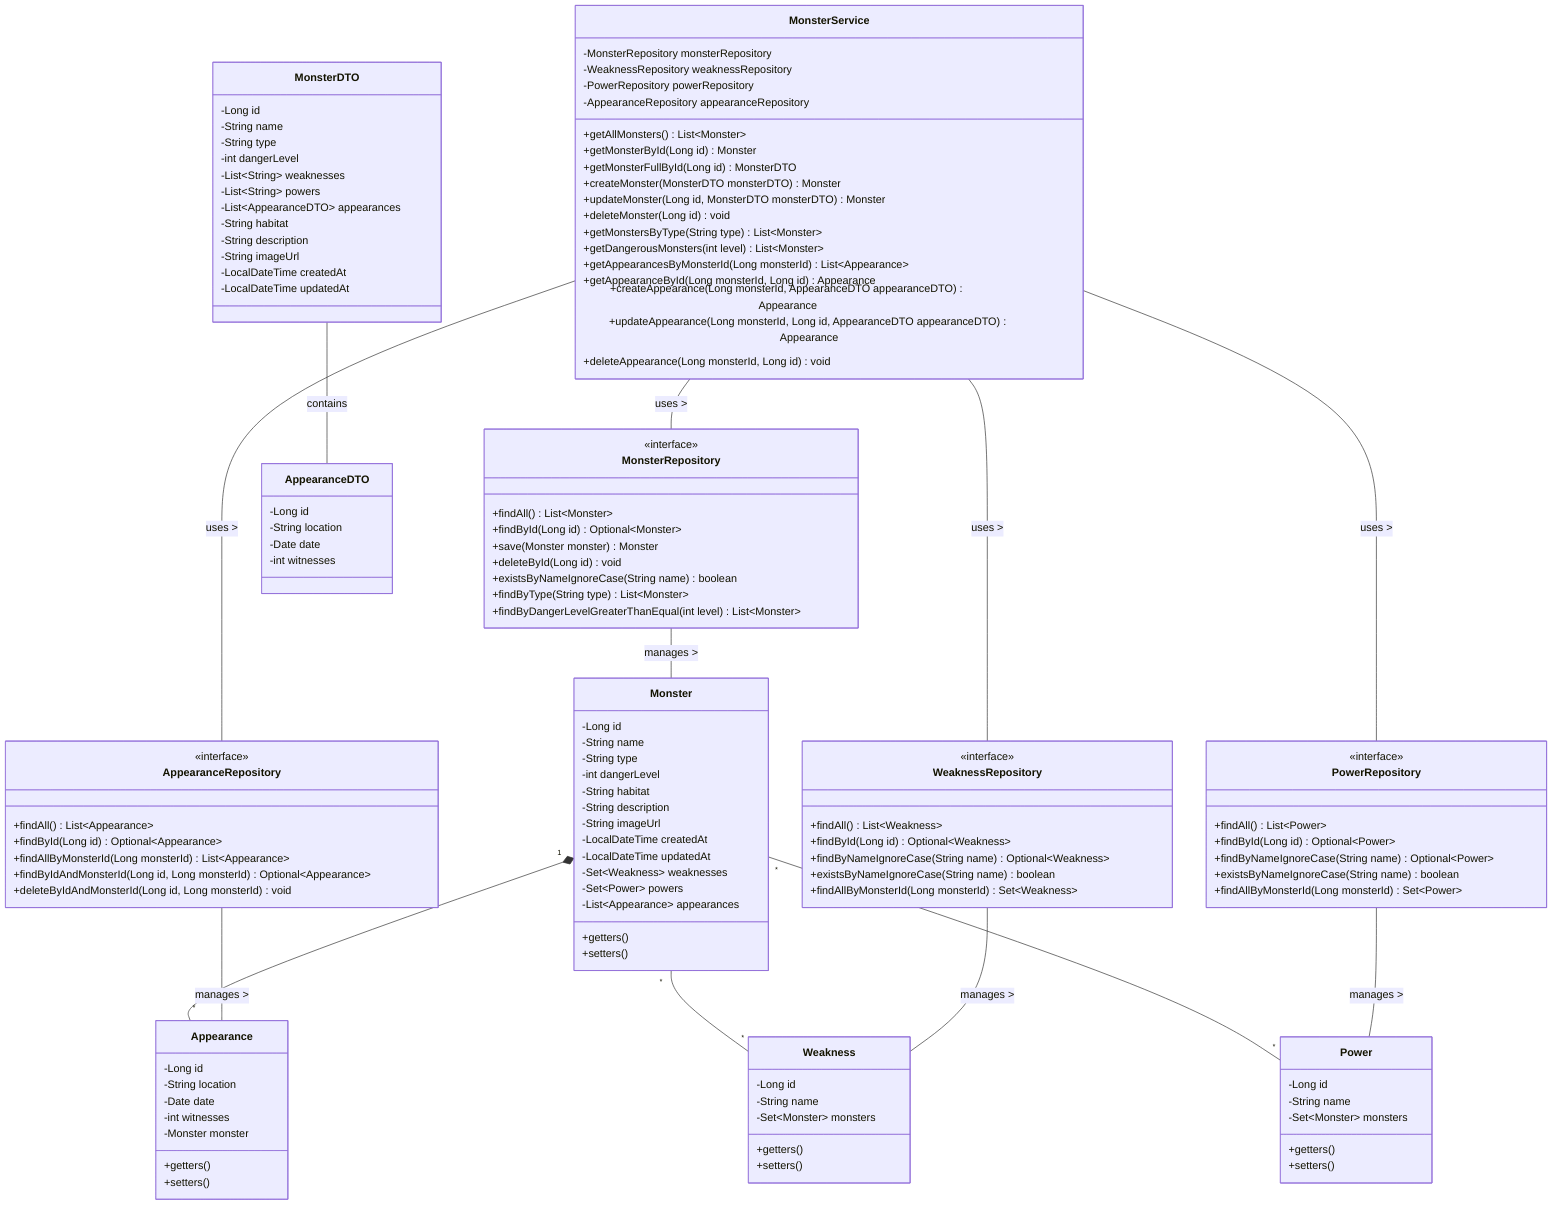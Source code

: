 classDiagram
    class Monster {
        -Long id
        -String name
        -String type
        -int dangerLevel
        -String habitat
        -String description
        -String imageUrl
        -LocalDateTime createdAt
        -LocalDateTime updatedAt
        -Set~Weakness~ weaknesses
        -Set~Power~ powers
        -List~Appearance~ appearances
        +getters()
        +setters()
    }

    class Weakness {
        -Long id
        -String name
        -Set~Monster~ monsters
        +getters()
        +setters()
    }

    class Power {
        -Long id
        -String name
        -Set~Monster~ monsters
        +getters()
        +setters()
    }

    class Appearance {
        -Long id
        -String location
        -Date date
        -int witnesses
        -Monster monster
        +getters()
        +setters()
    }

    class MonsterRepository {
        <<interface>>
        +findAll() List~Monster~
        +findById(Long id) Optional~Monster~
        +save(Monster monster) Monster
        +deleteById(Long id) void
        +existsByNameIgnoreCase(String name) boolean
        +findByType(String type) List~Monster~
        +findByDangerLevelGreaterThanEqual(int level) List~Monster~
    }

    class WeaknessRepository {
        <<interface>>
        +findAll() List~Weakness~
        +findById(Long id) Optional~Weakness~
        +findByNameIgnoreCase(String name) Optional~Weakness~
        +existsByNameIgnoreCase(String name) boolean
        +findAllByMonsterId(Long monsterId) Set~Weakness~
    }

    class PowerRepository {
        <<interface>>
        +findAll() List~Power~
        +findById(Long id) Optional~Power~
        +findByNameIgnoreCase(String name) Optional~Power~
        +existsByNameIgnoreCase(String name) boolean
        +findAllByMonsterId(Long monsterId) Set~Power~
    }

    class AppearanceRepository {
        <<interface>>
        +findAll() List~Appearance~
        +findById(Long id) Optional~Appearance~
        +findAllByMonsterId(Long monsterId) List~Appearance~
        +findByIdAndMonsterId(Long id, Long monsterId) Optional~Appearance~
        +deleteByIdAndMonsterId(Long id, Long monsterId) void
    }

    class MonsterDTO {
        -Long id
        -String name
        -String type
        -int dangerLevel
        -List~String~ weaknesses
        -List~String~ powers
        -List~AppearanceDTO~ appearances
        -String habitat
        -String description
        -String imageUrl
        -LocalDateTime createdAt
        -LocalDateTime updatedAt
    }

    class AppearanceDTO {
        -Long id
        -String location
        -Date date
        -int witnesses
    }

    class MonsterService {
        -MonsterRepository monsterRepository
        -WeaknessRepository weaknessRepository
        -PowerRepository powerRepository
        -AppearanceRepository appearanceRepository
        +getAllMonsters() List~Monster~
        +getMonsterById(Long id) Monster
        +getMonsterFullById(Long id) MonsterDTO
        +createMonster(MonsterDTO monsterDTO) Monster
        +updateMonster(Long id, MonsterDTO monsterDTO) Monster
        +deleteMonster(Long id) void
        +getMonstersByType(String type) List~Monster~
        +getDangerousMonsters(int level) List~Monster~
        +getAppearancesByMonsterId(Long monsterId) List~Appearance~
        +getAppearanceById(Long monsterId, Long id) Appearance
        +createAppearance(Long monsterId, AppearanceDTO appearanceDTO) Appearance
        +updateAppearance(Long monsterId, Long id, AppearanceDTO appearanceDTO) Appearance
        +deleteAppearance(Long monsterId, Long id) void
    }

    Monster "1" *-- "*" Appearance
    Monster "*" -- "*" Weakness
    Monster "*" -- "*" Power
    MonsterDTO -- AppearanceDTO : contains
    MonsterService -- MonsterRepository : uses >
    MonsterService -- WeaknessRepository : uses >
    MonsterService -- PowerRepository : uses >
    MonsterService -- AppearanceRepository : uses >
    MonsterRepository -- Monster : manages >
    WeaknessRepository -- Weakness : manages >
    PowerRepository -- Power : manages >
    AppearanceRepository -- Appearance : manages >